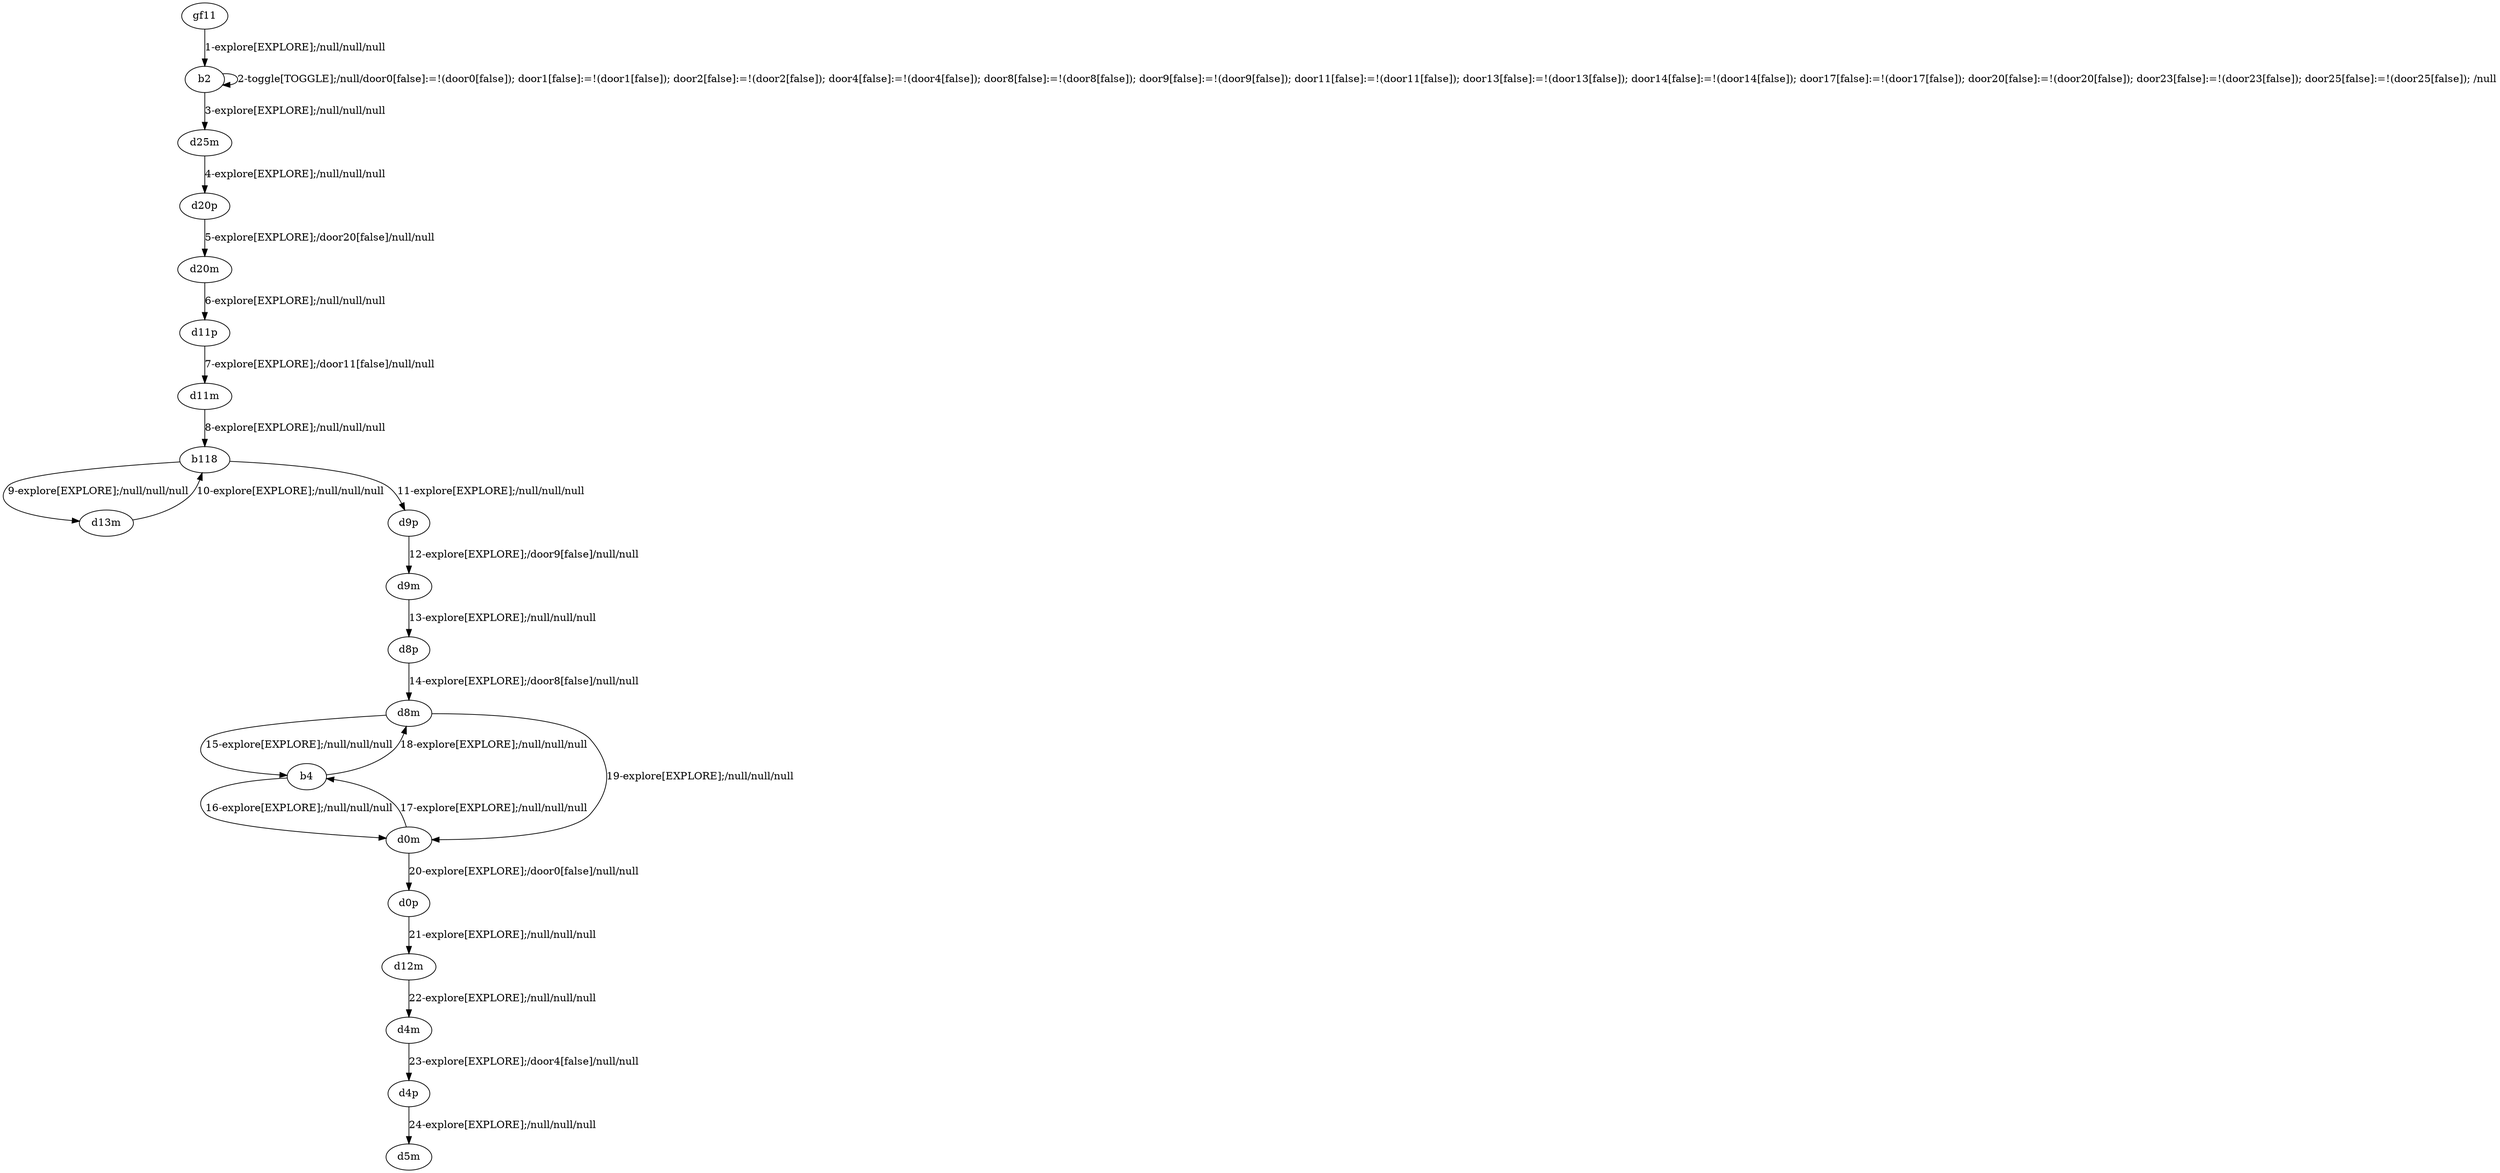 # Total number of goals covered by this test: 4
# d13m --> b118
# b118 --> d13m
# b4 --> d0m
# d0m --> b4

digraph g {
"gf11" -> "b2" [label = "1-explore[EXPLORE];/null/null/null"];
"b2" -> "b2" [label = "2-toggle[TOGGLE];/null/door0[false]:=!(door0[false]); door1[false]:=!(door1[false]); door2[false]:=!(door2[false]); door4[false]:=!(door4[false]); door8[false]:=!(door8[false]); door9[false]:=!(door9[false]); door11[false]:=!(door11[false]); door13[false]:=!(door13[false]); door14[false]:=!(door14[false]); door17[false]:=!(door17[false]); door20[false]:=!(door20[false]); door23[false]:=!(door23[false]); door25[false]:=!(door25[false]); /null"];
"b2" -> "d25m" [label = "3-explore[EXPLORE];/null/null/null"];
"d25m" -> "d20p" [label = "4-explore[EXPLORE];/null/null/null"];
"d20p" -> "d20m" [label = "5-explore[EXPLORE];/door20[false]/null/null"];
"d20m" -> "d11p" [label = "6-explore[EXPLORE];/null/null/null"];
"d11p" -> "d11m" [label = "7-explore[EXPLORE];/door11[false]/null/null"];
"d11m" -> "b118" [label = "8-explore[EXPLORE];/null/null/null"];
"b118" -> "d13m" [label = "9-explore[EXPLORE];/null/null/null"];
"d13m" -> "b118" [label = "10-explore[EXPLORE];/null/null/null"];
"b118" -> "d9p" [label = "11-explore[EXPLORE];/null/null/null"];
"d9p" -> "d9m" [label = "12-explore[EXPLORE];/door9[false]/null/null"];
"d9m" -> "d8p" [label = "13-explore[EXPLORE];/null/null/null"];
"d8p" -> "d8m" [label = "14-explore[EXPLORE];/door8[false]/null/null"];
"d8m" -> "b4" [label = "15-explore[EXPLORE];/null/null/null"];
"b4" -> "d0m" [label = "16-explore[EXPLORE];/null/null/null"];
"d0m" -> "b4" [label = "17-explore[EXPLORE];/null/null/null"];
"b4" -> "d8m" [label = "18-explore[EXPLORE];/null/null/null"];
"d8m" -> "d0m" [label = "19-explore[EXPLORE];/null/null/null"];
"d0m" -> "d0p" [label = "20-explore[EXPLORE];/door0[false]/null/null"];
"d0p" -> "d12m" [label = "21-explore[EXPLORE];/null/null/null"];
"d12m" -> "d4m" [label = "22-explore[EXPLORE];/null/null/null"];
"d4m" -> "d4p" [label = "23-explore[EXPLORE];/door4[false]/null/null"];
"d4p" -> "d5m" [label = "24-explore[EXPLORE];/null/null/null"];
}